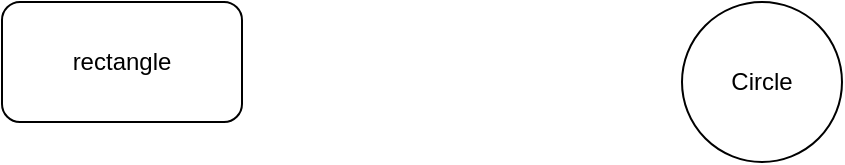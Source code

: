 <mxfile version="12.7.4" type="github">
  <diagram id="QVu6EUFH2-oLIlueZ3qG" name="Page-1">
    <mxGraphModel dx="1038" dy="580" grid="1" gridSize="10" guides="1" tooltips="1" connect="1" arrows="1" fold="1" page="1" pageScale="1" pageWidth="850" pageHeight="1100" math="0" shadow="0">
      <root>
        <mxCell id="0" />
        <mxCell id="1" parent="0" />
        <mxCell id="Ftje_5Doc5zTWGFIBWdb-1" value="rectangle" style="rounded=1;whiteSpace=wrap;html=1;" vertex="1" parent="1">
          <mxGeometry x="240" y="130" width="120" height="60" as="geometry" />
        </mxCell>
        <mxCell id="Ftje_5Doc5zTWGFIBWdb-2" value="Circle" style="ellipse;whiteSpace=wrap;html=1;aspect=fixed;" vertex="1" parent="1">
          <mxGeometry x="580" y="130" width="80" height="80" as="geometry" />
        </mxCell>
      </root>
    </mxGraphModel>
  </diagram>
</mxfile>
